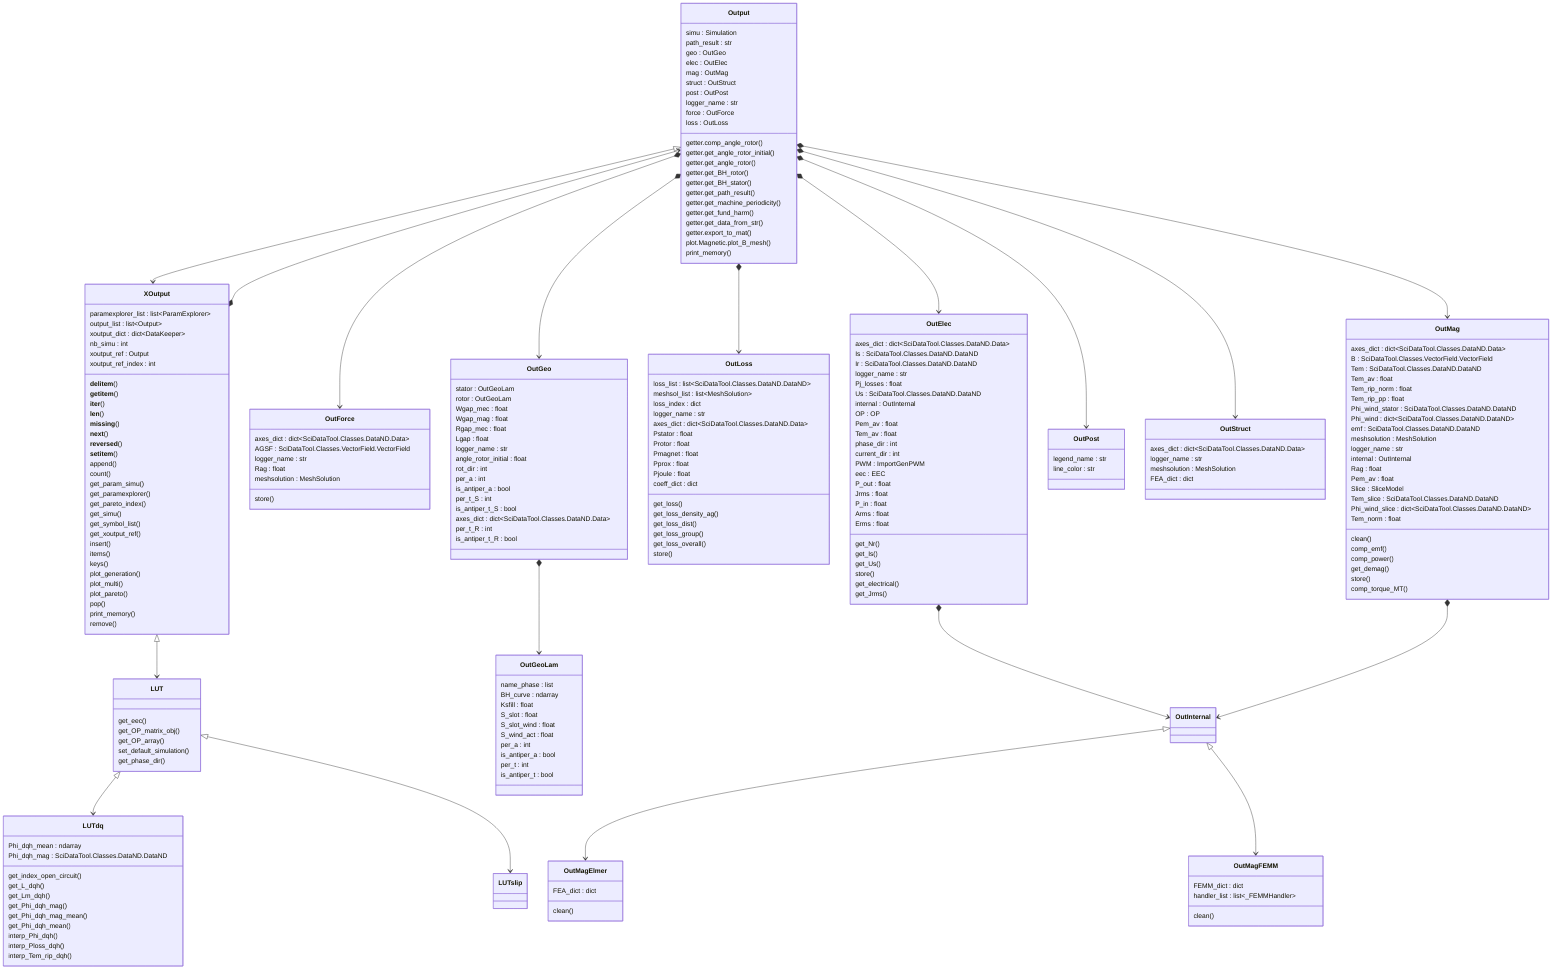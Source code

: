 classDiagram
direction TB
class LUT{
	get_eec()
	get_OP_matrix_obj()
	get_OP_array()
	set_default_simulation()
	get_phase_dir()
}
class LUTdq{
	Phi_dqh_mean : ndarray
	Phi_dqh_mag : SciDataTool.Classes.DataND.DataND
	get_index_open_circuit()
	get_L_dqh()
	get_Lm_dqh()
	get_Phi_dqh_mag()
	get_Phi_dqh_mag_mean()
	get_Phi_dqh_mean()
	interp_Phi_dqh()
	interp_Ploss_dqh()
	interp_Tem_rip_dqh()
}
class LUTslip{
}
class OutElec{
	axes_dict : dict~SciDataTool.Classes.DataND.Data~
	Is : SciDataTool.Classes.DataND.DataND
	Ir : SciDataTool.Classes.DataND.DataND
	logger_name : str
	Pj_losses : float
	Us : SciDataTool.Classes.DataND.DataND
	internal : OutInternal
	OP : OP
	Pem_av : float
	Tem_av : float
	phase_dir : int
	current_dir : int
	PWM : ImportGenPWM
	eec : EEC
	P_out : float
	Jrms : float
	P_in : float
	Arms : float
	Erms : float
	get_Nr()
	get_Is()
	get_Us()
	store()
	get_electrical()
	get_Jrms()
}
class OutForce{
	axes_dict : dict~SciDataTool.Classes.DataND.Data~
	AGSF : SciDataTool.Classes.VectorField.VectorField
	logger_name : str
	Rag : float
	meshsolution : MeshSolution
	store()
}
class OutGeo{
	stator : OutGeoLam
	rotor : OutGeoLam
	Wgap_mec : float
	Wgap_mag : float
	Rgap_mec : float
	Lgap : float
	logger_name : str
	angle_rotor_initial : float
	rot_dir : int
	per_a : int
	is_antiper_a : bool
	per_t_S : int
	is_antiper_t_S : bool
	axes_dict : dict~SciDataTool.Classes.DataND.Data~
	per_t_R : int
	is_antiper_t_R : bool
}
class OutGeoLam{
	name_phase : list
	BH_curve : ndarray
	Ksfill : float
	S_slot : float
	S_slot_wind : float
	S_wind_act : float
	per_a : int
	is_antiper_a : bool
	per_t : int
	is_antiper_t : bool
}
class OutInternal{
}
class OutLoss{
	loss_list : list~SciDataTool.Classes.DataND.DataND~
	meshsol_list : list~MeshSolution~
	loss_index : dict
	logger_name : str
	axes_dict : dict~SciDataTool.Classes.DataND.Data~
	Pstator : float
	Protor : float
	Pmagnet : float
	Pprox : float
	Pjoule : float
	coeff_dict : dict
	get_loss()
	get_loss_density_ag()
	get_loss_dist()
	get_loss_group()
	get_loss_overall()
	store()
}
class OutMag{
	axes_dict : dict~SciDataTool.Classes.DataND.Data~
	B : SciDataTool.Classes.VectorField.VectorField
	Tem : SciDataTool.Classes.DataND.DataND
	Tem_av : float
	Tem_rip_norm : float
	Tem_rip_pp : float
	Phi_wind_stator : SciDataTool.Classes.DataND.DataND
	Phi_wind : dict~SciDataTool.Classes.DataND.DataND~
	emf : SciDataTool.Classes.DataND.DataND
	meshsolution : MeshSolution
	logger_name : str
	internal : OutInternal
	Rag : float
	Pem_av : float
	Slice : SliceModel
	Tem_slice : SciDataTool.Classes.DataND.DataND
	Phi_wind_slice : dict~SciDataTool.Classes.DataND.DataND~
	Tem_norm : float
	clean()
	comp_emf()
	comp_power()
	get_demag()
	store()
	comp_torque_MT()
}
class OutMagElmer{
	FEA_dict : dict
	clean()
}
class OutMagFEMM{
	FEMM_dict : dict
	handler_list : list~_FEMMHandler~
	clean()
}
class OutPost{
	legend_name : str
	line_color : str
}
class OutStruct{
	axes_dict : dict~SciDataTool.Classes.DataND.Data~
	logger_name : str
	meshsolution : MeshSolution
	FEA_dict : dict
}
class Output{
	simu : Simulation
	path_result : str
	geo : OutGeo
	elec : OutElec
	mag : OutMag
	struct : OutStruct
	post : OutPost
	logger_name : str
	force : OutForce
	loss : OutLoss
	getter.comp_angle_rotor()
	getter.get_angle_rotor_initial()
	getter.get_angle_rotor()
	getter.get_BH_rotor()
	getter.get_BH_stator()
	getter.get_path_result()
	getter.get_machine_periodicity()
	getter.get_fund_harm()
	getter.get_data_from_str()
	getter.export_to_mat()
	plot.Magnetic.plot_B_mesh()
	print_memory()
}
class XOutput{
	paramexplorer_list : list~ParamExplorer~
	output_list : list~Output~
	xoutput_dict : dict~DataKeeper~
	nb_simu : int
	xoutput_ref : Output
	xoutput_ref_index : int
	__delitem__()
	__getitem__()
	__iter__()
	__len__()
	__missing__()
	__next__()
	__reversed__()
	__setitem__()
	append()
	count()
	get_param_simu()
	get_paramexplorer()
	get_pareto_index()
	get_simu()
	get_symbol_list()
	get_xoutput_ref()
	insert()
	items()
	keys()
	plot_generation()
	plot_multi()
	plot_pareto()
	pop()
	print_memory()
	remove()
}
LUT  <|--> LUTdq
LUT  <|--> LUTslip
OutElec *--> OutInternal
OutGeo *--> OutGeoLam
OutInternal  <|--> OutMagElmer
OutInternal  <|--> OutMagFEMM
OutMag *--> OutInternal
Output  <|--> XOutput
Output *--> OutElec
Output *--> OutForce
Output *--> OutGeo
Output *--> OutLoss
Output *--> OutMag
Output *--> OutPost
Output *--> OutStruct
XOutput  <|--> LUT
XOutput *--> Output